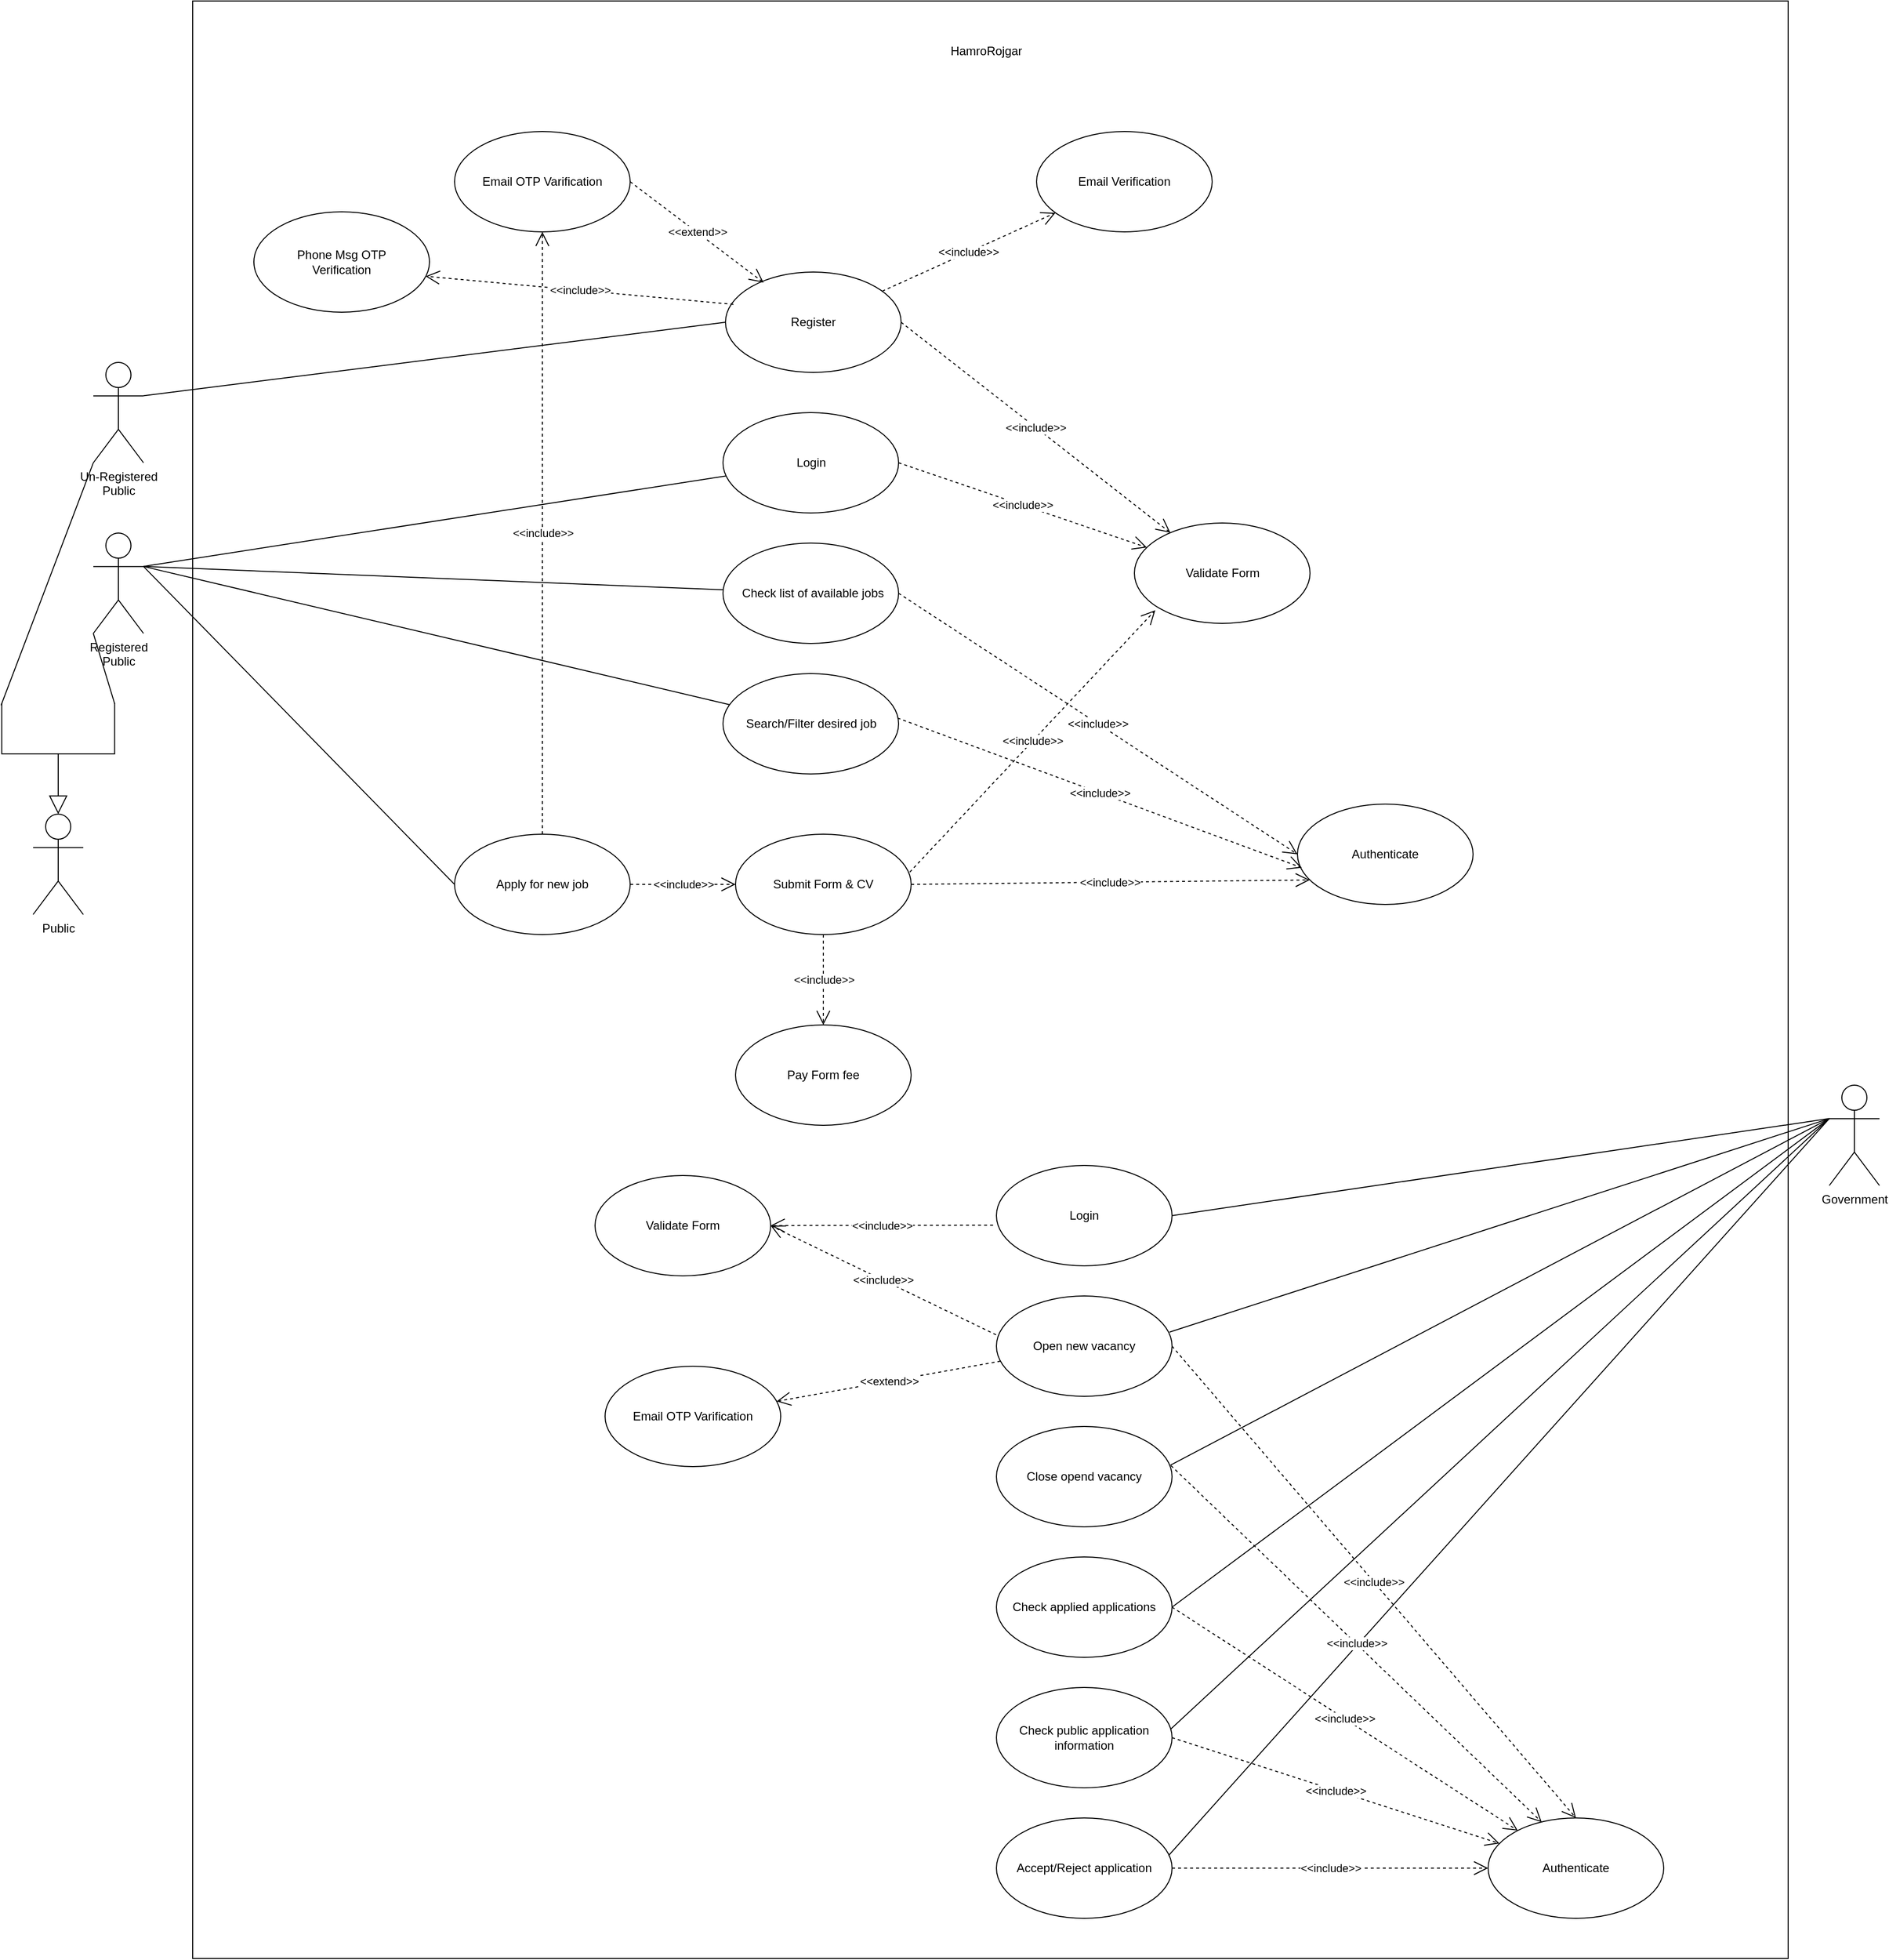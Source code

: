 <mxfile>
    <diagram name="Use case" id="OMFyRlApNUv2j8pB8k78">
        <mxGraphModel dx="3730" dy="3115" grid="1" gridSize="10" guides="1" tooltips="1" connect="1" arrows="1" fold="1" page="1" pageScale="1" pageWidth="850" pageHeight="1100" math="0" shadow="0">
            <root>
                <mxCell id="0"/>
                <mxCell id="1" parent="0"/>
                <mxCell id="ghi1EpkHJ62jX5csPK_m-1" value="" style="rounded=0;whiteSpace=wrap;html=1;" parent="1" vertex="1">
                    <mxGeometry x="39" y="-240" width="1590" height="1950" as="geometry"/>
                </mxCell>
                <mxCell id="ghi1EpkHJ62jX5csPK_m-2" value="Public" style="shape=umlActor;verticalLabelPosition=bottom;verticalAlign=top;html=1;outlineConnect=0;" parent="1" vertex="1">
                    <mxGeometry x="-120" y="570" width="50" height="100" as="geometry"/>
                </mxCell>
                <mxCell id="ghi1EpkHJ62jX5csPK_m-3" value="Government" style="shape=umlActor;verticalLabelPosition=bottom;verticalAlign=top;html=1;outlineConnect=0;" parent="1" vertex="1">
                    <mxGeometry x="1670" y="840" width="50" height="100" as="geometry"/>
                </mxCell>
                <mxCell id="ghi1EpkHJ62jX5csPK_m-5" value="Login" style="ellipse;whiteSpace=wrap;html=1;" parent="1" vertex="1">
                    <mxGeometry x="567.5" y="170" width="175" height="100" as="geometry"/>
                </mxCell>
                <mxCell id="ghi1EpkHJ62jX5csPK_m-35" value="&amp;nbsp;Check list of available jobs" style="ellipse;whiteSpace=wrap;html=1;" parent="1" vertex="1">
                    <mxGeometry x="567.5" y="300" width="175" height="100" as="geometry"/>
                </mxCell>
                <mxCell id="ghi1EpkHJ62jX5csPK_m-36" value="Search/Filter desired job" style="ellipse;whiteSpace=wrap;html=1;" parent="1" vertex="1">
                    <mxGeometry x="567.5" y="430" width="175" height="100" as="geometry"/>
                </mxCell>
                <mxCell id="ghi1EpkHJ62jX5csPK_m-37" value="Apply for new job" style="ellipse;whiteSpace=wrap;html=1;" parent="1" vertex="1">
                    <mxGeometry x="300" y="590" width="175" height="100" as="geometry"/>
                </mxCell>
                <mxCell id="ghi1EpkHJ62jX5csPK_m-38" value="Open new vacancy" style="ellipse;whiteSpace=wrap;html=1;" parent="1" vertex="1">
                    <mxGeometry x="840" y="1050" width="175" height="100" as="geometry"/>
                </mxCell>
                <mxCell id="ghi1EpkHJ62jX5csPK_m-39" value="Check applied applications" style="ellipse;whiteSpace=wrap;html=1;" parent="1" vertex="1">
                    <mxGeometry x="840" y="1310" width="175" height="100" as="geometry"/>
                </mxCell>
                <mxCell id="ghi1EpkHJ62jX5csPK_m-40" value="Check public application information" style="ellipse;whiteSpace=wrap;html=1;" parent="1" vertex="1">
                    <mxGeometry x="840" y="1440" width="175" height="100" as="geometry"/>
                </mxCell>
                <mxCell id="ghi1EpkHJ62jX5csPK_m-41" value="Accept/Reject application" style="ellipse;whiteSpace=wrap;html=1;" parent="1" vertex="1">
                    <mxGeometry x="840" y="1570" width="175" height="100" as="geometry"/>
                </mxCell>
                <mxCell id="ghi1EpkHJ62jX5csPK_m-42" value="" style="endArrow=none;html=1;rounded=0;exitX=1;exitY=0.333;exitDx=0;exitDy=0;exitPerimeter=0;endFill=0;" parent="1" source="ghi1EpkHJ62jX5csPK_m-62" target="ghi1EpkHJ62jX5csPK_m-5" edge="1">
                    <mxGeometry width="50" height="50" relative="1" as="geometry">
                        <mxPoint x="360" y="470" as="sourcePoint"/>
                        <mxPoint x="410" y="420" as="targetPoint"/>
                    </mxGeometry>
                </mxCell>
                <mxCell id="ghi1EpkHJ62jX5csPK_m-43" value="" style="endArrow=none;html=1;rounded=0;exitX=1;exitY=0.333;exitDx=0;exitDy=0;exitPerimeter=0;endFill=0;" parent="1" source="ghi1EpkHJ62jX5csPK_m-62" target="ghi1EpkHJ62jX5csPK_m-35" edge="1">
                    <mxGeometry width="50" height="50" relative="1" as="geometry">
                        <mxPoint x="140" y="410" as="sourcePoint"/>
                        <mxPoint x="590" y="256" as="targetPoint"/>
                    </mxGeometry>
                </mxCell>
                <mxCell id="ghi1EpkHJ62jX5csPK_m-44" value="" style="endArrow=none;html=1;rounded=0;exitX=1;exitY=0.333;exitDx=0;exitDy=0;exitPerimeter=0;endFill=0;" parent="1" source="ghi1EpkHJ62jX5csPK_m-62" target="ghi1EpkHJ62jX5csPK_m-36" edge="1">
                    <mxGeometry width="50" height="50" relative="1" as="geometry">
                        <mxPoint x="140" y="410" as="sourcePoint"/>
                        <mxPoint x="579" y="368" as="targetPoint"/>
                    </mxGeometry>
                </mxCell>
                <mxCell id="ghi1EpkHJ62jX5csPK_m-45" value="" style="endArrow=none;html=1;rounded=0;exitX=1;exitY=0.333;exitDx=0;exitDy=0;exitPerimeter=0;entryX=0;entryY=0.5;entryDx=0;entryDy=0;endFill=0;" parent="1" source="ghi1EpkHJ62jX5csPK_m-62" target="ghi1EpkHJ62jX5csPK_m-37" edge="1">
                    <mxGeometry width="50" height="50" relative="1" as="geometry">
                        <mxPoint x="140" y="410" as="sourcePoint"/>
                        <mxPoint x="580" y="477" as="targetPoint"/>
                    </mxGeometry>
                </mxCell>
                <mxCell id="ghi1EpkHJ62jX5csPK_m-46" value="" style="endArrow=none;html=1;rounded=0;exitX=0;exitY=0.333;exitDx=0;exitDy=0;exitPerimeter=0;entryX=0.986;entryY=0.36;entryDx=0;entryDy=0;entryPerimeter=0;endFill=0;" parent="1" source="ghi1EpkHJ62jX5csPK_m-3" target="ghi1EpkHJ62jX5csPK_m-38" edge="1">
                    <mxGeometry width="50" height="50" relative="1" as="geometry">
                        <mxPoint x="130" y="520" as="sourcePoint"/>
                        <mxPoint x="560" y="730" as="targetPoint"/>
                    </mxGeometry>
                </mxCell>
                <mxCell id="ghi1EpkHJ62jX5csPK_m-47" value="" style="endArrow=none;html=1;rounded=0;exitX=0;exitY=0.333;exitDx=0;exitDy=0;exitPerimeter=0;entryX=1;entryY=0.5;entryDx=0;entryDy=0;endFill=0;" parent="1" source="ghi1EpkHJ62jX5csPK_m-3" target="ghi1EpkHJ62jX5csPK_m-39" edge="1">
                    <mxGeometry width="50" height="50" relative="1" as="geometry">
                        <mxPoint x="1200" y="420" as="sourcePoint"/>
                        <mxPoint x="750" y="736" as="targetPoint"/>
                    </mxGeometry>
                </mxCell>
                <mxCell id="ghi1EpkHJ62jX5csPK_m-48" value="" style="endArrow=none;html=1;rounded=0;exitX=0;exitY=0.333;exitDx=0;exitDy=0;exitPerimeter=0;entryX=0.991;entryY=0.417;entryDx=0;entryDy=0;entryPerimeter=0;endFill=0;" parent="1" source="ghi1EpkHJ62jX5csPK_m-3" target="ghi1EpkHJ62jX5csPK_m-40" edge="1">
                    <mxGeometry width="50" height="50" relative="1" as="geometry">
                        <mxPoint x="1200" y="420" as="sourcePoint"/>
                        <mxPoint x="752" y="880" as="targetPoint"/>
                    </mxGeometry>
                </mxCell>
                <mxCell id="ghi1EpkHJ62jX5csPK_m-49" value="" style="endArrow=none;html=1;rounded=0;exitX=0;exitY=0.333;exitDx=0;exitDy=0;exitPerimeter=0;entryX=0.98;entryY=0.375;entryDx=0;entryDy=0;entryPerimeter=0;endFill=0;" parent="1" source="ghi1EpkHJ62jX5csPK_m-3" target="ghi1EpkHJ62jX5csPK_m-41" edge="1">
                    <mxGeometry width="50" height="50" relative="1" as="geometry">
                        <mxPoint x="1200" y="420" as="sourcePoint"/>
                        <mxPoint x="751" y="1002" as="targetPoint"/>
                    </mxGeometry>
                </mxCell>
                <mxCell id="ghi1EpkHJ62jX5csPK_m-50" value="Register" style="ellipse;whiteSpace=wrap;html=1;" parent="1" vertex="1">
                    <mxGeometry x="570" y="30" width="175" height="100" as="geometry"/>
                </mxCell>
                <mxCell id="ghi1EpkHJ62jX5csPK_m-51" value="" style="endArrow=none;html=1;rounded=0;entryX=0;entryY=0.5;entryDx=0;entryDy=0;exitX=1;exitY=0.333;exitDx=0;exitDy=0;exitPerimeter=0;endFill=0;" parent="1" source="ghi1EpkHJ62jX5csPK_m-65" target="ghi1EpkHJ62jX5csPK_m-50" edge="1">
                    <mxGeometry width="50" height="50" relative="1" as="geometry">
                        <mxPoint x="-20" y="570" as="sourcePoint"/>
                        <mxPoint x="590" y="256" as="targetPoint"/>
                    </mxGeometry>
                </mxCell>
                <mxCell id="ghi1EpkHJ62jX5csPK_m-52" value="HamroRojgar" style="text;html=1;strokeColor=none;fillColor=none;align=center;verticalAlign=middle;whiteSpace=wrap;rounded=0;" parent="1" vertex="1">
                    <mxGeometry x="780" y="-210" width="100" height="40" as="geometry"/>
                </mxCell>
                <mxCell id="ghi1EpkHJ62jX5csPK_m-61" value="" style="endArrow=block;endSize=16;endFill=0;html=1;rounded=0;exitX=0.5;exitY=1;exitDx=0;exitDy=0;" parent="1" source="ghi1EpkHJ62jX5csPK_m-67" target="ghi1EpkHJ62jX5csPK_m-2" edge="1">
                    <mxGeometry width="160" relative="1" as="geometry">
                        <mxPoint x="-330" y="369.31" as="sourcePoint"/>
                        <mxPoint x="-170" y="369.31" as="targetPoint"/>
                    </mxGeometry>
                </mxCell>
                <mxCell id="ghi1EpkHJ62jX5csPK_m-62" value="Registered &lt;br&gt;Public" style="shape=umlActor;verticalLabelPosition=bottom;verticalAlign=top;html=1;outlineConnect=0;" parent="1" vertex="1">
                    <mxGeometry x="-60" y="290" width="50" height="100" as="geometry"/>
                </mxCell>
                <mxCell id="ghi1EpkHJ62jX5csPK_m-65" value="Un-Registered &lt;br&gt;Public" style="shape=umlActor;verticalLabelPosition=bottom;verticalAlign=top;html=1;outlineConnect=0;" parent="1" vertex="1">
                    <mxGeometry x="-60" y="120" width="50" height="100" as="geometry"/>
                </mxCell>
                <mxCell id="ghi1EpkHJ62jX5csPK_m-67" value="" style="shape=partialRectangle;whiteSpace=wrap;html=1;bottom=1;right=1;left=1;top=0;fillColor=none;routingCenterX=-0.5;rotation=0;" parent="1" vertex="1">
                    <mxGeometry x="-151.25" y="460" width="112.5" height="50" as="geometry"/>
                </mxCell>
                <mxCell id="ghi1EpkHJ62jX5csPK_m-72" value="" style="endArrow=none;html=1;rounded=0;exitX=0;exitY=1;exitDx=0;exitDy=0;exitPerimeter=0;entryX=-0.006;entryY=0.032;entryDx=0;entryDy=0;entryPerimeter=0;" parent="1" source="ghi1EpkHJ62jX5csPK_m-65" target="ghi1EpkHJ62jX5csPK_m-67" edge="1">
                    <mxGeometry width="50" height="50" relative="1" as="geometry">
                        <mxPoint x="120" y="580" as="sourcePoint"/>
                        <mxPoint x="170" y="530" as="targetPoint"/>
                    </mxGeometry>
                </mxCell>
                <mxCell id="ghi1EpkHJ62jX5csPK_m-75" value="" style="endArrow=none;html=1;rounded=0;exitX=0;exitY=1;exitDx=0;exitDy=0;exitPerimeter=0;entryX=1;entryY=0;entryDx=0;entryDy=0;" parent="1" source="ghi1EpkHJ62jX5csPK_m-62" target="ghi1EpkHJ62jX5csPK_m-67" edge="1">
                    <mxGeometry width="50" height="50" relative="1" as="geometry">
                        <mxPoint x="-35" y="690" as="sourcePoint"/>
                        <mxPoint x="-28" y="518" as="targetPoint"/>
                    </mxGeometry>
                </mxCell>
                <mxCell id="ghi1EpkHJ62jX5csPK_m-78" value="Validate Form" style="ellipse;whiteSpace=wrap;html=1;" parent="1" vertex="1">
                    <mxGeometry x="977.5" y="280" width="175" height="100" as="geometry"/>
                </mxCell>
                <mxCell id="ghi1EpkHJ62jX5csPK_m-79" value="&amp;lt;&amp;lt;include&amp;gt;&amp;gt;" style="endArrow=open;endSize=12;dashed=1;html=1;rounded=0;exitX=1;exitY=0.5;exitDx=0;exitDy=0;" parent="1" source="ghi1EpkHJ62jX5csPK_m-50" target="ghi1EpkHJ62jX5csPK_m-78" edge="1">
                    <mxGeometry width="160" relative="1" as="geometry">
                        <mxPoint x="780" y="180" as="sourcePoint"/>
                        <mxPoint x="940" y="180" as="targetPoint"/>
                    </mxGeometry>
                </mxCell>
                <mxCell id="ghi1EpkHJ62jX5csPK_m-80" value="&amp;lt;&amp;lt;include&amp;gt;&amp;gt;" style="endArrow=open;endSize=12;dashed=1;html=1;rounded=0;exitX=1;exitY=0.5;exitDx=0;exitDy=0;" parent="1" source="ghi1EpkHJ62jX5csPK_m-5" target="ghi1EpkHJ62jX5csPK_m-78" edge="1">
                    <mxGeometry width="160" relative="1" as="geometry">
                        <mxPoint x="753" y="100" as="sourcePoint"/>
                        <mxPoint x="984" y="226" as="targetPoint"/>
                    </mxGeometry>
                </mxCell>
                <mxCell id="ghi1EpkHJ62jX5csPK_m-83" value="Submit Form &amp;amp; CV" style="ellipse;whiteSpace=wrap;html=1;" parent="1" vertex="1">
                    <mxGeometry x="580" y="590" width="175" height="100" as="geometry"/>
                </mxCell>
                <mxCell id="ghi1EpkHJ62jX5csPK_m-87" value="&amp;lt;&amp;lt;include&amp;gt;&amp;gt;" style="endArrow=open;endSize=12;dashed=1;html=1;rounded=0;exitX=0.992;exitY=0.378;exitDx=0;exitDy=0;entryX=0.119;entryY=0.869;entryDx=0;entryDy=0;entryPerimeter=0;exitPerimeter=0;" parent="1" source="ghi1EpkHJ62jX5csPK_m-83" target="ghi1EpkHJ62jX5csPK_m-78" edge="1">
                    <mxGeometry width="160" relative="1" as="geometry">
                        <mxPoint x="752" y="230" as="sourcePoint"/>
                        <mxPoint x="961" y="251" as="targetPoint"/>
                    </mxGeometry>
                </mxCell>
                <mxCell id="ghi1EpkHJ62jX5csPK_m-88" value="Authenticate" style="ellipse;whiteSpace=wrap;html=1;" parent="1" vertex="1">
                    <mxGeometry x="1330" y="1570" width="175" height="100" as="geometry"/>
                </mxCell>
                <mxCell id="ghi1EpkHJ62jX5csPK_m-89" value="&amp;lt;&amp;lt;include&amp;gt;&amp;gt;" style="endArrow=open;endSize=12;dashed=1;html=1;rounded=0;exitX=1;exitY=0.5;exitDx=0;exitDy=0;" parent="1" source="ghi1EpkHJ62jX5csPK_m-41" target="ghi1EpkHJ62jX5csPK_m-88" edge="1">
                    <mxGeometry width="160" relative="1" as="geometry">
                        <mxPoint x="1000" y="1328" as="sourcePoint"/>
                        <mxPoint x="1230" y="1012" as="targetPoint"/>
                    </mxGeometry>
                </mxCell>
                <mxCell id="ghi1EpkHJ62jX5csPK_m-90" value="&amp;lt;&amp;lt;include&amp;gt;&amp;gt;" style="endArrow=open;endSize=12;dashed=1;html=1;rounded=0;exitX=1;exitY=0.5;exitDx=0;exitDy=0;" parent="1" source="ghi1EpkHJ62jX5csPK_m-40" target="ghi1EpkHJ62jX5csPK_m-88" edge="1">
                    <mxGeometry width="160" relative="1" as="geometry">
                        <mxPoint x="762" y="1300" as="sourcePoint"/>
                        <mxPoint x="1146" y="1267" as="targetPoint"/>
                    </mxGeometry>
                </mxCell>
                <mxCell id="ghi1EpkHJ62jX5csPK_m-91" value="&amp;lt;&amp;lt;include&amp;gt;&amp;gt;" style="endArrow=open;endSize=12;dashed=1;html=1;rounded=0;exitX=1;exitY=0.5;exitDx=0;exitDy=0;" parent="1" source="ghi1EpkHJ62jX5csPK_m-39" target="ghi1EpkHJ62jX5csPK_m-88" edge="1">
                    <mxGeometry width="160" relative="1" as="geometry">
                        <mxPoint x="762" y="1180" as="sourcePoint"/>
                        <mxPoint x="1149" y="1246" as="targetPoint"/>
                    </mxGeometry>
                </mxCell>
                <mxCell id="ghi1EpkHJ62jX5csPK_m-92" value="&amp;lt;&amp;lt;include&amp;gt;&amp;gt;" style="endArrow=open;endSize=12;dashed=1;html=1;rounded=0;exitX=1;exitY=0.5;exitDx=0;exitDy=0;entryX=0.5;entryY=0;entryDx=0;entryDy=0;" parent="1" source="ghi1EpkHJ62jX5csPK_m-38" target="ghi1EpkHJ62jX5csPK_m-88" edge="1">
                    <mxGeometry width="160" relative="1" as="geometry">
                        <mxPoint x="763" y="1050" as="sourcePoint"/>
                        <mxPoint x="1164" y="1229" as="targetPoint"/>
                    </mxGeometry>
                </mxCell>
                <mxCell id="ghi1EpkHJ62jX5csPK_m-93" value="Authenticate" style="ellipse;whiteSpace=wrap;html=1;" parent="1" vertex="1">
                    <mxGeometry x="1140" y="560" width="175" height="100" as="geometry"/>
                </mxCell>
                <mxCell id="ghi1EpkHJ62jX5csPK_m-94" value="&amp;lt;&amp;lt;include&amp;gt;&amp;gt;" style="endArrow=open;endSize=12;dashed=1;html=1;rounded=0;exitX=1;exitY=0.5;exitDx=0;exitDy=0;entryX=0;entryY=0.5;entryDx=0;entryDy=0;" parent="1" source="ghi1EpkHJ62jX5csPK_m-35" target="ghi1EpkHJ62jX5csPK_m-93" edge="1">
                    <mxGeometry width="160" relative="1" as="geometry">
                        <mxPoint x="753" y="100" as="sourcePoint"/>
                        <mxPoint x="1060" y="100" as="targetPoint"/>
                    </mxGeometry>
                </mxCell>
                <mxCell id="ghi1EpkHJ62jX5csPK_m-95" value="&amp;lt;&amp;lt;include&amp;gt;&amp;gt;" style="endArrow=open;endSize=12;dashed=1;html=1;rounded=0;exitX=1;exitY=0.5;exitDx=0;exitDy=0;entryX=0.07;entryY=0.756;entryDx=0;entryDy=0;entryPerimeter=0;" parent="1" source="ghi1EpkHJ62jX5csPK_m-83" target="ghi1EpkHJ62jX5csPK_m-93" edge="1">
                    <mxGeometry width="160" relative="1" as="geometry">
                        <mxPoint x="753" y="360" as="sourcePoint"/>
                        <mxPoint x="1060" y="270" as="targetPoint"/>
                    </mxGeometry>
                </mxCell>
                <mxCell id="ghi1EpkHJ62jX5csPK_m-96" value="&amp;lt;&amp;lt;include&amp;gt;&amp;gt;" style="endArrow=open;endSize=12;dashed=1;html=1;rounded=0;exitX=0.994;exitY=0.443;exitDx=0;exitDy=0;entryX=0.025;entryY=0.634;entryDx=0;entryDy=0;entryPerimeter=0;exitPerimeter=0;" parent="1" source="ghi1EpkHJ62jX5csPK_m-36" target="ghi1EpkHJ62jX5csPK_m-93" edge="1">
                    <mxGeometry width="160" relative="1" as="geometry">
                        <mxPoint x="753" y="625" as="sourcePoint"/>
                        <mxPoint x="1072" y="296" as="targetPoint"/>
                    </mxGeometry>
                </mxCell>
                <mxCell id="ghi1EpkHJ62jX5csPK_m-100" value="Pay Form fee" style="ellipse;whiteSpace=wrap;html=1;" parent="1" vertex="1">
                    <mxGeometry x="580" y="780" width="175" height="100" as="geometry"/>
                </mxCell>
                <mxCell id="ghi1EpkHJ62jX5csPK_m-105" value="Email OTP Varification" style="ellipse;whiteSpace=wrap;html=1;" parent="1" vertex="1">
                    <mxGeometry x="300" y="-110" width="175" height="100" as="geometry"/>
                </mxCell>
                <mxCell id="ghi1EpkHJ62jX5csPK_m-106" value="Phone Msg OTP &lt;br&gt;Verification" style="ellipse;whiteSpace=wrap;html=1;" parent="1" vertex="1">
                    <mxGeometry x="100" y="-30" width="175" height="100" as="geometry"/>
                </mxCell>
                <mxCell id="ghi1EpkHJ62jX5csPK_m-107" value="&amp;lt;&amp;lt;include&amp;gt;&amp;gt;" style="endArrow=open;endSize=12;dashed=1;html=1;rounded=0;exitX=0.045;exitY=0.322;exitDx=0;exitDy=0;entryX=0.978;entryY=0.642;entryDx=0;entryDy=0;exitPerimeter=0;entryPerimeter=0;" parent="1" source="ghi1EpkHJ62jX5csPK_m-50" target="ghi1EpkHJ62jX5csPK_m-106" edge="1">
                    <mxGeometry width="160" relative="1" as="geometry">
                        <mxPoint x="755" y="90" as="sourcePoint"/>
                        <mxPoint x="1023" y="300" as="targetPoint"/>
                    </mxGeometry>
                </mxCell>
                <mxCell id="ghi1EpkHJ62jX5csPK_m-108" value="&amp;lt;&amp;lt;include&amp;gt;&amp;gt;" style="endArrow=open;endSize=12;dashed=1;html=1;rounded=0;" parent="1" source="ghi1EpkHJ62jX5csPK_m-37" target="ghi1EpkHJ62jX5csPK_m-105" edge="1">
                    <mxGeometry width="160" relative="1" as="geometry">
                        <mxPoint x="588" y="72" as="sourcePoint"/>
                        <mxPoint x="321" y="24" as="targetPoint"/>
                    </mxGeometry>
                </mxCell>
                <mxCell id="ghi1EpkHJ62jX5csPK_m-109" value="&amp;lt;&amp;lt;extend&amp;gt;&amp;gt;" style="endArrow=open;endSize=12;dashed=1;html=1;rounded=0;exitX=1;exitY=0.5;exitDx=0;exitDy=0;entryX=0.217;entryY=0.105;entryDx=0;entryDy=0;entryPerimeter=0;" parent="1" source="ghi1EpkHJ62jX5csPK_m-105" target="ghi1EpkHJ62jX5csPK_m-50" edge="1">
                    <mxGeometry width="160" relative="1" as="geometry">
                        <mxPoint x="803.5" as="sourcePoint"/>
                        <mxPoint x="745" y="80" as="targetPoint"/>
                    </mxGeometry>
                </mxCell>
                <mxCell id="ghi1EpkHJ62jX5csPK_m-110" value="Email Verification" style="ellipse;whiteSpace=wrap;html=1;" parent="1" vertex="1">
                    <mxGeometry x="880" y="-110" width="175" height="100" as="geometry"/>
                </mxCell>
                <mxCell id="ghi1EpkHJ62jX5csPK_m-111" value="&amp;lt;&amp;lt;include&amp;gt;&amp;gt;" style="endArrow=open;endSize=12;dashed=1;html=1;rounded=0;" parent="1" source="ghi1EpkHJ62jX5csPK_m-50" target="ghi1EpkHJ62jX5csPK_m-110" edge="1">
                    <mxGeometry width="160" relative="1" as="geometry">
                        <mxPoint x="588" y="72" as="sourcePoint"/>
                        <mxPoint x="231" y="24" as="targetPoint"/>
                    </mxGeometry>
                </mxCell>
                <mxCell id="ghi1EpkHJ62jX5csPK_m-112" value="Email OTP Varification" style="ellipse;whiteSpace=wrap;html=1;" parent="1" vertex="1">
                    <mxGeometry x="450" y="1120" width="175" height="100" as="geometry"/>
                </mxCell>
                <mxCell id="ghi1EpkHJ62jX5csPK_m-128" value="Login" style="ellipse;whiteSpace=wrap;html=1;" parent="1" vertex="1">
                    <mxGeometry x="840" y="920" width="175" height="100" as="geometry"/>
                </mxCell>
                <mxCell id="ghi1EpkHJ62jX5csPK_m-129" value="" style="endArrow=none;html=1;rounded=0;exitX=0;exitY=0.333;exitDx=0;exitDy=0;exitPerimeter=0;entryX=1;entryY=0.5;entryDx=0;entryDy=0;endFill=0;" parent="1" source="ghi1EpkHJ62jX5csPK_m-3" target="ghi1EpkHJ62jX5csPK_m-128" edge="1">
                    <mxGeometry width="50" height="50" relative="1" as="geometry">
                        <mxPoint x="1360" y="893" as="sourcePoint"/>
                        <mxPoint x="1023" y="1106" as="targetPoint"/>
                    </mxGeometry>
                </mxCell>
                <mxCell id="ghi1EpkHJ62jX5csPK_m-130" value="Validate Form" style="ellipse;whiteSpace=wrap;html=1;" parent="1" vertex="1">
                    <mxGeometry x="440" y="930" width="175" height="100" as="geometry"/>
                </mxCell>
                <mxCell id="ghi1EpkHJ62jX5csPK_m-131" value="&amp;lt;&amp;lt;include&amp;gt;&amp;gt;" style="endArrow=open;endSize=12;dashed=1;html=1;rounded=0;exitX=-0.019;exitY=0.595;exitDx=0;exitDy=0;exitPerimeter=0;" parent="1" source="ghi1EpkHJ62jX5csPK_m-128" target="ghi1EpkHJ62jX5csPK_m-130" edge="1">
                    <mxGeometry width="160" relative="1" as="geometry">
                        <mxPoint x="1025" y="1120" as="sourcePoint"/>
                        <mxPoint x="1428" y="1460" as="targetPoint"/>
                    </mxGeometry>
                </mxCell>
                <mxCell id="ghi1EpkHJ62jX5csPK_m-132" value="&amp;lt;&amp;lt;extend&amp;gt;&amp;gt;" style="endArrow=open;endSize=12;dashed=1;html=1;rounded=0;" parent="1" source="ghi1EpkHJ62jX5csPK_m-38" target="ghi1EpkHJ62jX5csPK_m-112" edge="1">
                    <mxGeometry x="-0.001" width="160" relative="1" as="geometry">
                        <mxPoint x="847" y="990" as="sourcePoint"/>
                        <mxPoint x="625" y="990" as="targetPoint"/>
                        <mxPoint as="offset"/>
                    </mxGeometry>
                </mxCell>
                <mxCell id="5JhgF0Bz3hgiADbsHcNX-1" value="Close opend vacancy" style="ellipse;whiteSpace=wrap;html=1;" parent="1" vertex="1">
                    <mxGeometry x="840" y="1180" width="175" height="100" as="geometry"/>
                </mxCell>
                <mxCell id="5JhgF0Bz3hgiADbsHcNX-2" value="" style="endArrow=none;html=1;exitX=0;exitY=0.333;exitDx=0;exitDy=0;exitPerimeter=0;entryX=0.991;entryY=0.386;entryDx=0;entryDy=0;entryPerimeter=0;endFill=0;" parent="1" source="ghi1EpkHJ62jX5csPK_m-3" target="5JhgF0Bz3hgiADbsHcNX-1" edge="1">
                    <mxGeometry width="50" height="50" relative="1" as="geometry">
                        <mxPoint x="1020" y="1130" as="sourcePoint"/>
                        <mxPoint x="1070" y="1080" as="targetPoint"/>
                    </mxGeometry>
                </mxCell>
                <mxCell id="5JhgF0Bz3hgiADbsHcNX-3" value="&amp;lt;&amp;lt;include&amp;gt;&amp;gt;" style="endArrow=open;endSize=12;dashed=1;html=1;rounded=0;exitX=0.994;exitY=0.39;exitDx=0;exitDy=0;entryX=0.305;entryY=0.041;entryDx=0;entryDy=0;entryPerimeter=0;exitPerimeter=0;" parent="1" source="5JhgF0Bz3hgiADbsHcNX-1" target="ghi1EpkHJ62jX5csPK_m-88" edge="1">
                    <mxGeometry width="160" relative="1" as="geometry">
                        <mxPoint x="1010" y="1125" as="sourcePoint"/>
                        <mxPoint x="1412.5" y="1595" as="targetPoint"/>
                    </mxGeometry>
                </mxCell>
                <mxCell id="5JhgF0Bz3hgiADbsHcNX-4" value="&amp;lt;&amp;lt;include&amp;gt;&amp;gt;" style="endArrow=open;endSize=12;dashed=1;html=1;rounded=0;exitX=-0.002;exitY=0.387;exitDx=0;exitDy=0;exitPerimeter=0;entryX=1;entryY=0.5;entryDx=0;entryDy=0;" parent="1" source="ghi1EpkHJ62jX5csPK_m-38" target="ghi1EpkHJ62jX5csPK_m-130" edge="1">
                    <mxGeometry width="160" relative="1" as="geometry">
                        <mxPoint x="846.675" y="989.5" as="sourcePoint"/>
                        <mxPoint x="625.0" y="990" as="targetPoint"/>
                    </mxGeometry>
                </mxCell>
                <mxCell id="2" value="&amp;lt;&amp;lt;include&amp;gt;&amp;gt;" style="endArrow=open;endSize=12;dashed=1;html=1;rounded=0;exitX=0.5;exitY=1;exitDx=0;exitDy=0;" edge="1" parent="1" source="ghi1EpkHJ62jX5csPK_m-83" target="ghi1EpkHJ62jX5csPK_m-100">
                    <mxGeometry width="160" relative="1" as="geometry">
                        <mxPoint x="763.6" y="637.8" as="sourcePoint"/>
                        <mxPoint x="1008.325" y="376.9" as="targetPoint"/>
                    </mxGeometry>
                </mxCell>
                <mxCell id="3" value="&amp;lt;&amp;lt;include&amp;gt;&amp;gt;" style="endArrow=open;endSize=12;dashed=1;html=1;rounded=0;exitX=1;exitY=0.5;exitDx=0;exitDy=0;entryX=0;entryY=0.5;entryDx=0;entryDy=0;" edge="1" parent="1" source="ghi1EpkHJ62jX5csPK_m-37" target="ghi1EpkHJ62jX5csPK_m-83">
                    <mxGeometry width="160" relative="1" as="geometry">
                        <mxPoint x="677.5" y="700.0" as="sourcePoint"/>
                        <mxPoint x="677.5" y="790.0" as="targetPoint"/>
                    </mxGeometry>
                </mxCell>
            </root>
        </mxGraphModel>
    </diagram>
    <diagram id="oXZNDYy4qQ4y6QvDSluS" name="DFD level-0">
        <mxGraphModel dx="2002" dy="806" grid="1" gridSize="10" guides="1" tooltips="1" connect="1" arrows="1" fold="1" page="1" pageScale="1" pageWidth="850" pageHeight="1100" math="0" shadow="0">
            <root>
                <mxCell id="0"/>
                <mxCell id="1" parent="0"/>
                <mxCell id="iT2wD1CNjXPugnOQ-aN5-1" value="Hamro Rojgar&lt;br&gt;System" style="shape=ellipse;html=1;dashed=0;whitespace=wrap;aspect=fixed;perimeter=ellipsePerimeter;" parent="1" vertex="1">
                    <mxGeometry x="290" y="510" width="230" height="230" as="geometry"/>
                </mxCell>
                <mxCell id="iT2wD1CNjXPugnOQ-aN5-3" value="Government" style="rounded=1;whiteSpace=wrap;html=1;" parent="1" vertex="1">
                    <mxGeometry x="730" y="510" width="160" height="220" as="geometry"/>
                </mxCell>
                <mxCell id="iT2wD1CNjXPugnOQ-aN5-4" value="Public" style="rounded=1;whiteSpace=wrap;html=1;" parent="1" vertex="1">
                    <mxGeometry x="-110" y="510" width="160" height="220" as="geometry"/>
                </mxCell>
                <mxCell id="iT2wD1CNjXPugnOQ-aN5-6" value="Gov Main DB" style="html=1;dashed=0;whitespace=wrap;shape=partialRectangle;right=0;left=0;" parent="1" vertex="1">
                    <mxGeometry x="302.5" y="850" width="195" height="40" as="geometry"/>
                </mxCell>
                <mxCell id="iT2wD1CNjXPugnOQ-aN5-11" value="Register" style="html=1;verticalAlign=bottom;endArrow=block;exitX=1;exitY=0.128;exitDx=0;exitDy=0;exitPerimeter=0;entryX=0.163;entryY=0.119;entryDx=0;entryDy=0;entryPerimeter=0;" parent="1" source="iT2wD1CNjXPugnOQ-aN5-4" target="iT2wD1CNjXPugnOQ-aN5-1" edge="1">
                    <mxGeometry width="80" relative="1" as="geometry">
                        <mxPoint x="170" y="420" as="sourcePoint"/>
                        <mxPoint x="250" y="420" as="targetPoint"/>
                    </mxGeometry>
                </mxCell>
                <mxCell id="iT2wD1CNjXPugnOQ-aN5-12" value="Login" style="html=1;verticalAlign=bottom;endArrow=block;exitX=1.002;exitY=0.317;exitDx=0;exitDy=0;exitPerimeter=0;entryX=0.036;entryY=0.302;entryDx=0;entryDy=0;entryPerimeter=0;" parent="1" source="iT2wD1CNjXPugnOQ-aN5-4" target="iT2wD1CNjXPugnOQ-aN5-1" edge="1">
                    <mxGeometry width="80" relative="1" as="geometry">
                        <mxPoint x="60" y="548.16" as="sourcePoint"/>
                        <mxPoint x="337.49" y="547.37" as="targetPoint"/>
                    </mxGeometry>
                </mxCell>
                <mxCell id="iT2wD1CNjXPugnOQ-aN5-13" value="List of available jobs" style="html=1;verticalAlign=bottom;endArrow=block;exitX=-0.006;exitY=0.477;exitDx=0;exitDy=0;exitPerimeter=0;entryX=1;entryY=0.5;entryDx=0;entryDy=0;" parent="1" source="iT2wD1CNjXPugnOQ-aN5-1" target="iT2wD1CNjXPugnOQ-aN5-4" edge="1">
                    <mxGeometry width="80" relative="1" as="geometry">
                        <mxPoint x="62.08" y="601.15" as="sourcePoint"/>
                        <mxPoint x="50" y="600" as="targetPoint"/>
                    </mxGeometry>
                </mxCell>
                <mxCell id="iT2wD1CNjXPugnOQ-aN5-14" value="Apply for the job" style="html=1;verticalAlign=bottom;endArrow=block;exitX=1.007;exitY=0.68;exitDx=0;exitDy=0;exitPerimeter=0;entryX=0.016;entryY=0.652;entryDx=0;entryDy=0;entryPerimeter=0;" parent="1" source="iT2wD1CNjXPugnOQ-aN5-4" target="iT2wD1CNjXPugnOQ-aN5-1" edge="1">
                    <mxGeometry width="80" relative="1" as="geometry">
                        <mxPoint x="62.08" y="580.72" as="sourcePoint"/>
                        <mxPoint x="313.57" y="579.57" as="targetPoint"/>
                    </mxGeometry>
                </mxCell>
                <mxCell id="iT2wD1CNjXPugnOQ-aN5-15" value="Get job application result" style="html=1;verticalAlign=bottom;endArrow=block;exitX=0.117;exitY=0.824;exitDx=0;exitDy=0;exitPerimeter=0;entryX=1.004;entryY=0.863;entryDx=0;entryDy=0;entryPerimeter=0;" parent="1" source="iT2wD1CNjXPugnOQ-aN5-1" target="iT2wD1CNjXPugnOQ-aN5-4" edge="1">
                    <mxGeometry width="80" relative="1" as="geometry">
                        <mxPoint x="301.61" y="609.24" as="sourcePoint"/>
                        <mxPoint x="60" y="609.98" as="targetPoint"/>
                    </mxGeometry>
                </mxCell>
                <mxCell id="iT2wD1CNjXPugnOQ-aN5-16" value="Login" style="html=1;verticalAlign=bottom;endArrow=block;exitX=-0.003;exitY=0.136;exitDx=0;exitDy=0;exitPerimeter=0;entryX=0.841;entryY=0.131;entryDx=0;entryDy=0;entryPerimeter=0;" parent="1" source="iT2wD1CNjXPugnOQ-aN5-3" target="iT2wD1CNjXPugnOQ-aN5-1" edge="1">
                    <mxGeometry width="80" relative="1" as="geometry">
                        <mxPoint x="540" y="510.79" as="sourcePoint"/>
                        <mxPoint x="817.49" y="510" as="targetPoint"/>
                    </mxGeometry>
                </mxCell>
                <mxCell id="iT2wD1CNjXPugnOQ-aN5-17" value="Open new vacancy" style="html=1;verticalAlign=bottom;endArrow=block;exitX=-0.01;exitY=0.315;exitDx=0;exitDy=0;exitPerimeter=0;entryX=0.97;entryY=0.304;entryDx=0;entryDy=0;entryPerimeter=0;" parent="1" source="iT2wD1CNjXPugnOQ-aN5-3" target="iT2wD1CNjXPugnOQ-aN5-1" edge="1">
                    <mxGeometry width="80" relative="1" as="geometry">
                        <mxPoint x="776.09" y="580.0" as="sourcePoint"/>
                        <mxPoint x="530.0" y="580.21" as="targetPoint"/>
                    </mxGeometry>
                </mxCell>
                <mxCell id="iT2wD1CNjXPugnOQ-aN5-18" value="Close opened vacancy" style="html=1;verticalAlign=bottom;endArrow=block;exitX=-0.001;exitY=0.497;exitDx=0;exitDy=0;exitPerimeter=0;entryX=1.003;entryY=0.478;entryDx=0;entryDy=0;entryPerimeter=0;" parent="1" source="iT2wD1CNjXPugnOQ-aN5-3" target="iT2wD1CNjXPugnOQ-aN5-1" edge="1">
                    <mxGeometry width="80" relative="1" as="geometry">
                        <mxPoint x="730.0" y="619.69" as="sourcePoint"/>
                        <mxPoint x="530" y="620" as="targetPoint"/>
                    </mxGeometry>
                </mxCell>
                <mxCell id="iT2wD1CNjXPugnOQ-aN5-19" value="Get list of application &lt;br&gt;for opened vacancy" style="html=1;verticalAlign=bottom;endArrow=block;exitX=0.978;exitY=0.652;exitDx=0;exitDy=0;exitPerimeter=0;entryX=0;entryY=0.682;entryDx=0;entryDy=0;entryPerimeter=0;" parent="1" source="iT2wD1CNjXPugnOQ-aN5-1" target="iT2wD1CNjXPugnOQ-aN5-3" edge="1">
                    <mxGeometry width="80" relative="1" as="geometry">
                        <mxPoint x="730.0" y="670.0" as="sourcePoint"/>
                        <mxPoint x="520.85" y="670.6" as="targetPoint"/>
                    </mxGeometry>
                </mxCell>
                <mxCell id="iT2wD1CNjXPugnOQ-aN5-20" value="Approved/Denied application" style="html=1;verticalAlign=bottom;endArrow=block;exitX=0;exitY=0.864;exitDx=0;exitDy=0;exitPerimeter=0;entryX=0.885;entryY=0.825;entryDx=0;entryDy=0;entryPerimeter=0;" parent="1" source="iT2wD1CNjXPugnOQ-aN5-3" target="iT2wD1CNjXPugnOQ-aN5-1" edge="1">
                    <mxGeometry width="80" relative="1" as="geometry">
                        <mxPoint x="524.94" y="669.96" as="sourcePoint"/>
                        <mxPoint x="530" y="700" as="targetPoint"/>
                    </mxGeometry>
                </mxCell>
                <mxCell id="iT2wD1CNjXPugnOQ-aN5-22" value="Public Informations" style="html=1;verticalAlign=bottom;endArrow=block;exitX=0.5;exitY=0;exitDx=0;exitDy=0;entryX=0.477;entryY=1.008;entryDx=0;entryDy=0;entryPerimeter=0;" parent="1" source="iT2wD1CNjXPugnOQ-aN5-6" target="iT2wD1CNjXPugnOQ-aN5-1" edge="1">
                    <mxGeometry width="80" relative="1" as="geometry">
                        <mxPoint x="525" y="880.0" as="sourcePoint"/>
                        <mxPoint x="278.91" y="880.21" as="targetPoint"/>
                    </mxGeometry>
                </mxCell>
                <mxCell id="Fq9FEcfJBiyfOe3wSMTz-1" value="Wallet Provider" style="rounded=1;whiteSpace=wrap;html=1;" parent="1" vertex="1">
                    <mxGeometry x="310" y="230" width="200" height="90" as="geometry"/>
                </mxCell>
                <mxCell id="Fq9FEcfJBiyfOe3wSMTz-2" value="Payment from publics" style="html=1;verticalAlign=bottom;endArrow=block;exitX=0.217;exitY=0.087;exitDx=0;exitDy=0;exitPerimeter=0;entryX=0.152;entryY=1.017;entryDx=0;entryDy=0;entryPerimeter=0;" parent="1" source="iT2wD1CNjXPugnOQ-aN5-1" target="Fq9FEcfJBiyfOe3wSMTz-1" edge="1">
                    <mxGeometry width="80" relative="1" as="geometry">
                        <mxPoint x="320" y="500" as="sourcePoint"/>
                        <mxPoint x="360" y="320" as="targetPoint"/>
                    </mxGeometry>
                </mxCell>
                <mxCell id="Fq9FEcfJBiyfOe3wSMTz-3" value="Payment receipts" style="html=1;verticalAlign=bottom;endArrow=block;entryX=0.784;entryY=0.086;entryDx=0;entryDy=0;entryPerimeter=0;" parent="1" target="iT2wD1CNjXPugnOQ-aN5-1" edge="1">
                    <mxGeometry width="80" relative="1" as="geometry">
                        <mxPoint x="470" y="320" as="sourcePoint"/>
                        <mxPoint x="460" y="480" as="targetPoint"/>
                    </mxGeometry>
                </mxCell>
            </root>
        </mxGraphModel>
    </diagram>
    <diagram id="Yx598LYXg33SnY3aBX1z" name="System Flow Chart">
        <mxGraphModel dx="4315" dy="2015" grid="1" gridSize="10" guides="1" tooltips="1" connect="1" arrows="1" fold="1" page="1" pageScale="1" pageWidth="850" pageHeight="1100" math="0" shadow="0">
            <root>
                <mxCell id="0"/>
                <mxCell id="1" parent="0"/>
                <mxCell id="ZeloPFtfIjCfmKIcggCe-43" value="Is Authenitcated&lt;br&gt;Public?" style="strokeWidth=2;html=1;shape=mxgraph.flowchart.decision;whiteSpace=wrap;" parent="1" vertex="1">
                    <mxGeometry x="690" y="220" width="140" height="120" as="geometry"/>
                </mxCell>
                <mxCell id="ZeloPFtfIjCfmKIcggCe-50" value="" style="endArrow=classic;html=1;entryX=0;entryY=0.5;entryDx=0;entryDy=0;entryPerimeter=0;exitX=1;exitY=0.5;exitDx=0;exitDy=0;" parent="1" source="4MN5irhLtu36F4RBRsLK-31" target="ZeloPFtfIjCfmKIcggCe-43" edge="1">
                    <mxGeometry width="50" height="50" relative="1" as="geometry">
                        <mxPoint x="610" y="320.0" as="sourcePoint"/>
                        <mxPoint x="750" y="290" as="targetPoint"/>
                    </mxGeometry>
                </mxCell>
                <mxCell id="ZeloPFtfIjCfmKIcggCe-51" value="" style="strokeWidth=2;html=1;shape=mxgraph.flowchart.annotation_2;align=left;labelPosition=right;pointerEvents=1;direction=south;" parent="1" vertex="1">
                    <mxGeometry x="680" y="390" width="160" height="70" as="geometry"/>
                </mxCell>
                <mxCell id="ZeloPFtfIjCfmKIcggCe-52" value="" style="endArrow=none;html=1;exitX=0;exitY=0.5;exitDx=0;exitDy=0;exitPerimeter=0;" parent="1" source="ZeloPFtfIjCfmKIcggCe-51" target="ZeloPFtfIjCfmKIcggCe-43" edge="1">
                    <mxGeometry width="50" height="50" relative="1" as="geometry">
                        <mxPoint x="740" y="380" as="sourcePoint"/>
                        <mxPoint x="790" y="330" as="targetPoint"/>
                    </mxGeometry>
                </mxCell>
                <mxCell id="IxrZo6gdEX8LtPhWbydh-2" value="" style="endArrow=classic;html=1;exitX=1;exitY=1;exitDx=0;exitDy=0;exitPerimeter=0;entryX=0.564;entryY=-0.015;entryDx=0;entryDy=0;entryPerimeter=0;" parent="1" source="ZeloPFtfIjCfmKIcggCe-51" target="4MN5irhLtu36F4RBRsLK-30" edge="1">
                    <mxGeometry relative="1" as="geometry">
                        <mxPoint x="680" y="470" as="sourcePoint"/>
                        <mxPoint x="680" y="520" as="targetPoint"/>
                    </mxGeometry>
                </mxCell>
                <mxCell id="IxrZo6gdEX8LtPhWbydh-3" value="Yes" style="edgeLabel;resizable=0;html=1;align=center;verticalAlign=middle;" parent="IxrZo6gdEX8LtPhWbydh-2" connectable="0" vertex="1">
                    <mxGeometry relative="1" as="geometry"/>
                </mxCell>
                <mxCell id="IxrZo6gdEX8LtPhWbydh-6" value="" style="endArrow=classic;html=1;exitX=1;exitY=0;exitDx=0;exitDy=0;exitPerimeter=0;entryX=0.333;entryY=0.205;entryDx=0;entryDy=0;entryPerimeter=0;" parent="1" source="ZeloPFtfIjCfmKIcggCe-51" target="4MN5irhLtu36F4RBRsLK-32" edge="1">
                    <mxGeometry relative="1" as="geometry">
                        <mxPoint x="690" y="470" as="sourcePoint"/>
                        <mxPoint x="839.9" y="518.4" as="targetPoint"/>
                    </mxGeometry>
                </mxCell>
                <mxCell id="IxrZo6gdEX8LtPhWbydh-7" value="No" style="edgeLabel;resizable=0;html=1;align=center;verticalAlign=middle;" parent="IxrZo6gdEX8LtPhWbydh-6" connectable="0" vertex="1">
                    <mxGeometry relative="1" as="geometry"/>
                </mxCell>
                <mxCell id="IxrZo6gdEX8LtPhWbydh-12" value="" style="endArrow=classic;html=1;exitX=0.561;exitY=1.006;exitDx=0;exitDy=0;entryX=0.499;entryY=0.156;entryDx=0;entryDy=0;exitPerimeter=0;entryPerimeter=0;" parent="1" source="4MN5irhLtu36F4RBRsLK-30" target="rbjt3cu-4eBdhtRsMIYH-1" edge="1">
                    <mxGeometry width="50" height="50" relative="1" as="geometry">
                        <mxPoint x="680" y="600" as="sourcePoint"/>
                        <mxPoint x="680" y="670" as="targetPoint"/>
                    </mxGeometry>
                </mxCell>
                <mxCell id="4MN5irhLtu36F4RBRsLK-2" value="Payment &lt;br&gt;Successful?" style="strokeWidth=2;html=1;shape=mxgraph.flowchart.decision;whiteSpace=wrap;" parent="1" vertex="1">
                    <mxGeometry x="610" y="930" width="140" height="120" as="geometry"/>
                </mxCell>
                <mxCell id="4MN5irhLtu36F4RBRsLK-3" value="Processing Payment" style="rounded=1;whiteSpace=wrap;html=1;absoluteArcSize=1;arcSize=14;strokeWidth=2;" parent="1" vertex="1">
                    <mxGeometry x="630" y="800" width="100" height="80" as="geometry"/>
                </mxCell>
                <mxCell id="4MN5irhLtu36F4RBRsLK-4" value="" style="endArrow=classic;html=1;exitX=0.499;exitY=1.007;exitDx=0;exitDy=0;entryX=0.5;entryY=0;entryDx=0;entryDy=0;exitPerimeter=0;" parent="1" source="rbjt3cu-4eBdhtRsMIYH-1" target="4MN5irhLtu36F4RBRsLK-3" edge="1">
                    <mxGeometry width="50" height="50" relative="1" as="geometry">
                        <mxPoint x="680" y="750" as="sourcePoint"/>
                        <mxPoint x="690" y="680" as="targetPoint"/>
                    </mxGeometry>
                </mxCell>
                <mxCell id="4MN5irhLtu36F4RBRsLK-5" value="" style="endArrow=classic;html=1;exitX=0.5;exitY=1;exitDx=0;exitDy=0;entryX=0.5;entryY=0;entryDx=0;entryDy=0;entryPerimeter=0;" parent="1" source="4MN5irhLtu36F4RBRsLK-3" target="4MN5irhLtu36F4RBRsLK-2" edge="1">
                    <mxGeometry width="50" height="50" relative="1" as="geometry">
                        <mxPoint x="690.0" y="760" as="sourcePoint"/>
                        <mxPoint x="690.0" y="810" as="targetPoint"/>
                    </mxGeometry>
                </mxCell>
                <mxCell id="4MN5irhLtu36F4RBRsLK-7" value="" style="endArrow=classic;html=1;exitX=1;exitY=0.5;exitDx=0;exitDy=0;exitPerimeter=0;edgeStyle=orthogonalEdgeStyle;entryX=1.014;entryY=0.5;entryDx=0;entryDy=0;entryPerimeter=0;" parent="1" source="4MN5irhLtu36F4RBRsLK-2" target="rbjt3cu-4eBdhtRsMIYH-1" edge="1">
                    <mxGeometry relative="1" as="geometry">
                        <mxPoint x="750" y="810" as="sourcePoint"/>
                        <mxPoint x="731.8" y="710.08" as="targetPoint"/>
                        <Array as="points">
                            <mxPoint x="850" y="990"/>
                            <mxPoint x="850" y="710"/>
                        </Array>
                    </mxGeometry>
                </mxCell>
                <mxCell id="4MN5irhLtu36F4RBRsLK-8" value="No" style="edgeLabel;resizable=0;html=1;align=center;verticalAlign=middle;" parent="4MN5irhLtu36F4RBRsLK-7" connectable="0" vertex="1">
                    <mxGeometry relative="1" as="geometry"/>
                </mxCell>
                <mxCell id="4MN5irhLtu36F4RBRsLK-12" value="Is Valid&amp;nbsp;&lt;br&gt;Form?" style="strokeWidth=2;html=1;shape=mxgraph.flowchart.decision;whiteSpace=wrap;" parent="1" vertex="1">
                    <mxGeometry x="960" y="500" width="140" height="120" as="geometry"/>
                </mxCell>
                <mxCell id="4MN5irhLtu36F4RBRsLK-13" value="System&amp;nbsp;&lt;br&gt;Database" style="strokeWidth=2;html=1;shape=mxgraph.flowchart.database;whiteSpace=wrap;" parent="1" vertex="1">
                    <mxGeometry x="440" y="1260" width="80" height="110" as="geometry"/>
                </mxCell>
                <mxCell id="4MN5irhLtu36F4RBRsLK-14" value="" style="endArrow=classic;html=1;entryX=0;entryY=0.5;entryDx=0;entryDy=0;entryPerimeter=0;exitX=1;exitY=0.5;exitDx=0;exitDy=0;" parent="1" source="4MN5irhLtu36F4RBRsLK-32" target="4MN5irhLtu36F4RBRsLK-12" edge="1">
                    <mxGeometry width="50" height="50" relative="1" as="geometry">
                        <mxPoint x="893" y="560.8" as="sourcePoint"/>
                        <mxPoint x="1020" y="450" as="targetPoint"/>
                    </mxGeometry>
                </mxCell>
                <mxCell id="4MN5irhLtu36F4RBRsLK-17" value="Save regstration&amp;nbsp;&lt;br&gt;Information" style="rounded=1;whiteSpace=wrap;html=1;absoluteArcSize=1;arcSize=14;strokeWidth=2;" parent="1" vertex="1">
                    <mxGeometry x="980" y="1220" width="100" height="80" as="geometry"/>
                </mxCell>
                <mxCell id="4MN5irhLtu36F4RBRsLK-20" value="" style="endArrow=classic;html=1;entryX=1;entryY=0.5;entryDx=0;entryDy=0;entryPerimeter=0;exitX=0.5;exitY=1;exitDx=0;exitDy=0;edgeStyle=orthogonalEdgeStyle;" parent="1" source="4MN5irhLtu36F4RBRsLK-17" target="4MN5irhLtu36F4RBRsLK-13" edge="1">
                    <mxGeometry width="50" height="50" relative="1" as="geometry">
                        <mxPoint x="903" y="570.8" as="sourcePoint"/>
                        <mxPoint x="970" y="570" as="targetPoint"/>
                    </mxGeometry>
                </mxCell>
                <mxCell id="4MN5irhLtu36F4RBRsLK-22" value="" style="endArrow=classic;html=1;entryX=0.5;entryY=1;entryDx=0;entryDy=0;exitX=0.994;exitY=0.13;exitDx=0;exitDy=0;fontStyle=1;edgeStyle=orthogonalEdgeStyle;exitPerimeter=0;" parent="1" source="4MN5irhLtu36F4RBRsLK-17" target="4MN5irhLtu36F4RBRsLK-31" edge="1">
                    <mxGeometry width="50" height="50" relative="1" as="geometry">
                        <mxPoint x="1280" y="560.27" as="sourcePoint"/>
                        <mxPoint x="560" y="360.0" as="targetPoint"/>
                        <Array as="points">
                            <mxPoint x="1120" y="1230"/>
                            <mxPoint x="1120" y="360"/>
                            <mxPoint x="560" y="360"/>
                        </Array>
                    </mxGeometry>
                </mxCell>
                <mxCell id="4MN5irhLtu36F4RBRsLK-23" value="Save Application Information" style="rounded=1;whiteSpace=wrap;html=1;absoluteArcSize=1;arcSize=14;strokeWidth=2;" parent="1" vertex="1">
                    <mxGeometry x="630" y="1120" width="100" height="80" as="geometry"/>
                </mxCell>
                <mxCell id="4MN5irhLtu36F4RBRsLK-25" value="" style="endArrow=classic;html=1;exitX=0.5;exitY=1;exitDx=0;exitDy=0;exitPerimeter=0;entryX=0.5;entryY=0;entryDx=0;entryDy=0;" parent="1" source="4MN5irhLtu36F4RBRsLK-2" target="4MN5irhLtu36F4RBRsLK-23" edge="1">
                    <mxGeometry relative="1" as="geometry">
                        <mxPoint x="1110" y="570" as="sourcePoint"/>
                        <mxPoint x="1160" y="570" as="targetPoint"/>
                    </mxGeometry>
                </mxCell>
                <mxCell id="4MN5irhLtu36F4RBRsLK-26" value="Yes" style="edgeLabel;resizable=0;html=1;align=center;verticalAlign=middle;" parent="4MN5irhLtu36F4RBRsLK-25" connectable="0" vertex="1">
                    <mxGeometry relative="1" as="geometry"/>
                </mxCell>
                <mxCell id="4MN5irhLtu36F4RBRsLK-29" value="" style="endArrow=classic;html=1;exitX=0;exitY=0.5;exitDx=0;exitDy=0;entryX=0.5;entryY=0;entryDx=0;entryDy=0;entryPerimeter=0;edgeStyle=orthogonalEdgeStyle;" parent="1" source="4MN5irhLtu36F4RBRsLK-23" target="4MN5irhLtu36F4RBRsLK-13" edge="1">
                    <mxGeometry width="50" height="50" relative="1" as="geometry">
                        <mxPoint x="1210" y="610" as="sourcePoint"/>
                        <mxPoint x="480" y="1440" as="targetPoint"/>
                    </mxGeometry>
                </mxCell>
                <mxCell id="4MN5irhLtu36F4RBRsLK-30" value="List of available jobs" style="strokeWidth=2;html=1;shape=mxgraph.flowchart.display;whiteSpace=wrap;" parent="1" vertex="1">
                    <mxGeometry x="590" y="520" width="160" height="80" as="geometry"/>
                </mxCell>
                <mxCell id="4MN5irhLtu36F4RBRsLK-31" value="Request Public &lt;br&gt;Login" style="html=1;strokeWidth=2;shape=manualInput;whiteSpace=wrap;rounded=1;size=26;arcSize=11;" parent="1" vertex="1">
                    <mxGeometry x="500" y="240" width="120" height="80" as="geometry"/>
                </mxCell>
                <mxCell id="4MN5irhLtu36F4RBRsLK-32" value="Request public registration" style="html=1;strokeWidth=2;shape=manualInput;whiteSpace=wrap;rounded=1;size=26;arcSize=11;" parent="1" vertex="1">
                    <mxGeometry x="800" y="520" width="120" height="80" as="geometry"/>
                </mxCell>
                <mxCell id="rbjt3cu-4eBdhtRsMIYH-1" value="Apply for new jobs" style="html=1;strokeWidth=2;shape=manualInput;whiteSpace=wrap;rounded=1;size=26;arcSize=11;" parent="1" vertex="1">
                    <mxGeometry x="620" y="670" width="120" height="80" as="geometry"/>
                </mxCell>
                <mxCell id="rbjt3cu-4eBdhtRsMIYH-5" value="Request Government&lt;br&gt;Login" style="html=1;strokeWidth=2;shape=manualInput;whiteSpace=wrap;rounded=1;size=26;arcSize=11;" parent="1" vertex="1">
                    <mxGeometry x="330" y="240" width="120" height="80" as="geometry"/>
                </mxCell>
                <mxCell id="rbjt3cu-4eBdhtRsMIYH-6" value="Is Authenitcated&lt;br&gt;Government?" style="strokeWidth=2;html=1;shape=mxgraph.flowchart.decision;whiteSpace=wrap;" parent="1" vertex="1">
                    <mxGeometry x="150" y="220" width="140" height="120" as="geometry"/>
                </mxCell>
                <mxCell id="rbjt3cu-4eBdhtRsMIYH-7" value="" style="endArrow=classic;html=1;entryX=1;entryY=0.5;entryDx=0;entryDy=0;entryPerimeter=0;exitX=0;exitY=0.5;exitDx=0;exitDy=0;" parent="1" source="rbjt3cu-4eBdhtRsMIYH-5" target="rbjt3cu-4eBdhtRsMIYH-6" edge="1">
                    <mxGeometry width="50" height="50" relative="1" as="geometry">
                        <mxPoint x="630.0" y="290.0" as="sourcePoint"/>
                        <mxPoint x="700.0" y="290.0" as="targetPoint"/>
                    </mxGeometry>
                </mxCell>
                <mxCell id="rbjt3cu-4eBdhtRsMIYH-8" value="" style="strokeWidth=2;html=1;shape=mxgraph.flowchart.annotation_2;align=left;labelPosition=right;pointerEvents=1;direction=south;" parent="1" vertex="1">
                    <mxGeometry x="140" y="350" width="160" height="70" as="geometry"/>
                </mxCell>
                <mxCell id="rbjt3cu-4eBdhtRsMIYH-9" value="" style="endArrow=none;html=1;entryX=0;entryY=0.5;entryDx=0;entryDy=0;entryPerimeter=0;" parent="1" source="rbjt3cu-4eBdhtRsMIYH-6" target="rbjt3cu-4eBdhtRsMIYH-8" edge="1">
                    <mxGeometry width="50" height="50" relative="1" as="geometry">
                        <mxPoint x="770" y="400" as="sourcePoint"/>
                        <mxPoint x="770" y="350" as="targetPoint"/>
                    </mxGeometry>
                </mxCell>
                <mxCell id="rbjt3cu-4eBdhtRsMIYH-10" value="" style="endArrow=classic;html=1;exitX=1;exitY=0;exitDx=0;exitDy=0;exitPerimeter=0;entryX=0.5;entryY=1;entryDx=0;entryDy=0;edgeStyle=orthogonalEdgeStyle;" parent="1" source="rbjt3cu-4eBdhtRsMIYH-8" target="rbjt3cu-4eBdhtRsMIYH-5" edge="1">
                    <mxGeometry relative="1" as="geometry">
                        <mxPoint x="240.04" y="443.6" as="sourcePoint"/>
                        <mxPoint x="240.0" y="520.0" as="targetPoint"/>
                    </mxGeometry>
                </mxCell>
                <mxCell id="rbjt3cu-4eBdhtRsMIYH-11" value="No" style="edgeLabel;resizable=0;html=1;align=center;verticalAlign=middle;" parent="rbjt3cu-4eBdhtRsMIYH-10" connectable="0" vertex="1">
                    <mxGeometry relative="1" as="geometry"/>
                </mxCell>
                <mxCell id="rbjt3cu-4eBdhtRsMIYH-12" value="List of job applications" style="strokeWidth=2;html=1;shape=mxgraph.flowchart.display;whiteSpace=wrap;" parent="1" vertex="1">
                    <mxGeometry x="-130" y="520" width="160" height="80" as="geometry"/>
                </mxCell>
                <mxCell id="rbjt3cu-4eBdhtRsMIYH-13" value="" style="endArrow=classic;html=1;exitX=1;exitY=1;exitDx=0;exitDy=0;exitPerimeter=0;entryX=0.503;entryY=0.146;entryDx=0;entryDy=0;entryPerimeter=0;" parent="1" source="rbjt3cu-4eBdhtRsMIYH-8" target="rbjt3cu-4eBdhtRsMIYH-18" edge="1">
                    <mxGeometry relative="1" as="geometry">
                        <mxPoint x="80" y="430" as="sourcePoint"/>
                        <mxPoint x="80.24" y="488.8" as="targetPoint"/>
                    </mxGeometry>
                </mxCell>
                <mxCell id="rbjt3cu-4eBdhtRsMIYH-14" value="Yes" style="edgeLabel;resizable=0;html=1;align=center;verticalAlign=middle;" parent="rbjt3cu-4eBdhtRsMIYH-13" connectable="0" vertex="1">
                    <mxGeometry relative="1" as="geometry"/>
                </mxCell>
                <mxCell id="rbjt3cu-4eBdhtRsMIYH-15" value="See applied job status" style="strokeWidth=2;html=1;shape=mxgraph.flowchart.display;whiteSpace=wrap;" parent="1" vertex="1">
                    <mxGeometry x="390" y="520" width="160" height="80" as="geometry"/>
                </mxCell>
                <mxCell id="rbjt3cu-4eBdhtRsMIYH-16" value="" style="endArrow=classic;html=1;exitX=1;exitY=1;exitDx=0;exitDy=0;exitPerimeter=0;entryX=0.566;entryY=-0.003;entryDx=0;entryDy=0;entryPerimeter=0;edgeStyle=orthogonalEdgeStyle;" parent="1" source="ZeloPFtfIjCfmKIcggCe-51" target="rbjt3cu-4eBdhtRsMIYH-15" edge="1">
                    <mxGeometry relative="1" as="geometry">
                        <mxPoint x="550" y="441.2" as="sourcePoint"/>
                        <mxPoint x="550.24" y="500.0" as="targetPoint"/>
                        <Array as="points">
                            <mxPoint x="680" y="470"/>
                            <mxPoint x="481" y="470"/>
                        </Array>
                    </mxGeometry>
                </mxCell>
                <mxCell id="rbjt3cu-4eBdhtRsMIYH-17" value="Yes" style="edgeLabel;resizable=0;html=1;align=center;verticalAlign=middle;" parent="rbjt3cu-4eBdhtRsMIYH-16" connectable="0" vertex="1">
                    <mxGeometry relative="1" as="geometry"/>
                </mxCell>
                <mxCell id="rbjt3cu-4eBdhtRsMIYH-18" value="Open new vancancy" style="html=1;strokeWidth=2;shape=manualInput;whiteSpace=wrap;rounded=1;size=26;arcSize=11;" parent="1" vertex="1">
                    <mxGeometry x="80" y="510" width="120" height="80" as="geometry"/>
                </mxCell>
                <mxCell id="rbjt3cu-4eBdhtRsMIYH-19" value="" style="endArrow=classic;html=1;exitX=1;exitY=1;exitDx=0;exitDy=0;exitPerimeter=0;entryX=0.567;entryY=-0.003;entryDx=0;entryDy=0;entryPerimeter=0;edgeStyle=orthogonalEdgeStyle;" parent="1" source="rbjt3cu-4eBdhtRsMIYH-8" target="rbjt3cu-4eBdhtRsMIYH-12" edge="1">
                    <mxGeometry relative="1" as="geometry">
                        <mxPoint x="90" y="430" as="sourcePoint"/>
                        <mxPoint x="90.36" y="521.68" as="targetPoint"/>
                        <Array as="points">
                            <mxPoint x="80" y="440"/>
                            <mxPoint x="-119" y="440"/>
                        </Array>
                    </mxGeometry>
                </mxCell>
                <mxCell id="rbjt3cu-4eBdhtRsMIYH-20" value="Yes" style="edgeLabel;resizable=0;html=1;align=center;verticalAlign=middle;" parent="rbjt3cu-4eBdhtRsMIYH-19" connectable="0" vertex="1">
                    <mxGeometry relative="1" as="geometry"/>
                </mxCell>
                <mxCell id="rbjt3cu-4eBdhtRsMIYH-21" value="Save new vancancy data" style="rounded=1;whiteSpace=wrap;html=1;absoluteArcSize=1;arcSize=14;strokeWidth=2;" parent="1" vertex="1">
                    <mxGeometry x="90" y="680" width="100" height="80" as="geometry"/>
                </mxCell>
                <mxCell id="rbjt3cu-4eBdhtRsMIYH-23" value="" style="endArrow=classic;html=1;exitX=0.5;exitY=1;exitDx=0;exitDy=0;entryX=0;entryY=0.5;entryDx=0;entryDy=0;entryPerimeter=0;edgeStyle=orthogonalEdgeStyle;" parent="1" source="rbjt3cu-4eBdhtRsMIYH-21" target="4MN5irhLtu36F4RBRsLK-13" edge="1">
                    <mxGeometry width="50" height="50" relative="1" as="geometry">
                        <mxPoint x="210" y="900.0" as="sourcePoint"/>
                        <mxPoint x="210" y="950" as="targetPoint"/>
                    </mxGeometry>
                </mxCell>
                <mxCell id="rbjt3cu-4eBdhtRsMIYH-24" value="" style="endArrow=classic;html=1;exitX=0.5;exitY=1;exitDx=0;exitDy=0;entryX=0.5;entryY=0;entryDx=0;entryDy=0;" parent="1" source="rbjt3cu-4eBdhtRsMIYH-18" target="rbjt3cu-4eBdhtRsMIYH-21" edge="1">
                    <mxGeometry width="50" height="50" relative="1" as="geometry">
                        <mxPoint x="140.0" y="600" as="sourcePoint"/>
                        <mxPoint x="140.12" y="682" as="targetPoint"/>
                    </mxGeometry>
                </mxCell>
                <mxCell id="SDeFIQCxD4H-G3BHPM63-1" value="" style="endArrow=classic;html=1;exitX=0.564;exitY=1.008;exitDx=0;exitDy=0;entryX=0.5;entryY=0;entryDx=0;entryDy=0;exitPerimeter=0;" edge="1" parent="1" source="rbjt3cu-4eBdhtRsMIYH-12" target="STCYeseTrcpNPxttE7Bi-13">
                    <mxGeometry width="50" height="50" relative="1" as="geometry">
                        <mxPoint x="-60" y="610" as="sourcePoint"/>
                        <mxPoint x="-40" y="680" as="targetPoint"/>
                    </mxGeometry>
                </mxCell>
                <mxCell id="SDeFIQCxD4H-G3BHPM63-2" value="" style="endArrow=classic;html=1;exitX=0.5;exitY=1;exitDx=0;exitDy=0;entryX=0.499;entryY=0.989;entryDx=0;entryDy=0;entryPerimeter=0;" edge="1" parent="1" source="STCYeseTrcpNPxttE7Bi-13" target="STCYeseTrcpNPxttE7Bi-12">
                    <mxGeometry width="50" height="50" relative="1" as="geometry">
                        <mxPoint x="-40" y="760" as="sourcePoint"/>
                        <mxPoint x="-40" y="840" as="targetPoint"/>
                    </mxGeometry>
                </mxCell>
                <mxCell id="SDeFIQCxD4H-G3BHPM63-3" value="Save status &lt;br&gt;data" style="rounded=1;whiteSpace=wrap;html=1;absoluteArcSize=1;arcSize=14;strokeWidth=2;" vertex="1" parent="1">
                    <mxGeometry x="-90" y="1020" width="100" height="80" as="geometry"/>
                </mxCell>
                <mxCell id="SDeFIQCxD4H-G3BHPM63-4" value="" style="endArrow=classic;html=1;entryX=0.5;entryY=0;entryDx=0;entryDy=0;exitX=0.5;exitY=1;exitDx=0;exitDy=0;" edge="1" parent="1" source="STCYeseTrcpNPxttE7Bi-12" target="SDeFIQCxD4H-G3BHPM63-3">
                    <mxGeometry width="50" height="50" relative="1" as="geometry">
                        <mxPoint x="-40" y="940" as="sourcePoint"/>
                        <mxPoint x="-110" y="850" as="targetPoint"/>
                    </mxGeometry>
                </mxCell>
                <mxCell id="SDeFIQCxD4H-G3BHPM63-5" value="" style="endArrow=classic;html=1;exitX=0.5;exitY=1;exitDx=0;exitDy=0;edgeStyle=orthogonalEdgeStyle;entryX=-0.008;entryY=0.77;entryDx=0;entryDy=0;entryPerimeter=0;" edge="1" parent="1" source="SDeFIQCxD4H-G3BHPM63-3" target="4MN5irhLtu36F4RBRsLK-13">
                    <mxGeometry width="50" height="50" relative="1" as="geometry">
                        <mxPoint x="-70" y="1200" as="sourcePoint"/>
                        <mxPoint x="400" y="1300" as="targetPoint"/>
                        <Array as="points">
                            <mxPoint x="-40" y="1345"/>
                            <mxPoint x="439" y="1345"/>
                        </Array>
                    </mxGeometry>
                </mxCell>
                <mxCell id="SDeFIQCxD4H-G3BHPM63-6" value="Notify job application &lt;br&gt;status" style="rounded=1;whiteSpace=wrap;html=1;absoluteArcSize=1;arcSize=14;strokeWidth=2;" vertex="1" parent="1">
                    <mxGeometry x="230" y="1020" width="100" height="80" as="geometry"/>
                </mxCell>
                <mxCell id="SDeFIQCxD4H-G3BHPM63-7" value="" style="endArrow=classic;html=1;entryX=0;entryY=0.5;entryDx=0;entryDy=0;exitX=1;exitY=0.5;exitDx=0;exitDy=0;" edge="1" parent="1" source="SDeFIQCxD4H-G3BHPM63-3" target="SDeFIQCxD4H-G3BHPM63-6">
                    <mxGeometry width="50" height="50" relative="1" as="geometry">
                        <mxPoint x="-110.0" y="950" as="sourcePoint"/>
                        <mxPoint x="-110.0" y="1030" as="targetPoint"/>
                    </mxGeometry>
                </mxCell>
                <mxCell id="SDeFIQCxD4H-G3BHPM63-9" value="" style="endArrow=none;html=1;exitX=0.5;exitY=1;exitDx=0;exitDy=0;exitPerimeter=0;entryX=0.5;entryY=0;entryDx=0;entryDy=0;" edge="1" parent="1" source="STCYeseTrcpNPxttE7Bi-15" target="SDeFIQCxD4H-G3BHPM63-8">
                    <mxGeometry relative="1" as="geometry">
                        <mxPoint x="1100" y="560" as="sourcePoint"/>
                        <mxPoint x="1390" y="560" as="targetPoint"/>
                    </mxGeometry>
                </mxCell>
                <mxCell id="SDeFIQCxD4H-G3BHPM63-10" value="Yes" style="edgeLabel;resizable=0;html=1;align=center;verticalAlign=middle;" connectable="0" vertex="1" parent="SDeFIQCxD4H-G3BHPM63-9">
                    <mxGeometry relative="1" as="geometry"/>
                </mxCell>
                <mxCell id="SDeFIQCxD4H-G3BHPM63-8" value="Validate&amp;nbsp;&lt;br&gt;mobile number" style="rounded=1;whiteSpace=wrap;html=1;absoluteArcSize=1;arcSize=14;strokeWidth=2;" vertex="1" parent="1">
                    <mxGeometry x="980" y="940" width="100" height="80" as="geometry"/>
                </mxCell>
                <mxCell id="STCYeseTrcpNPxttE7Bi-1" value="Government&lt;br&gt;Database" style="strokeWidth=2;html=1;shape=mxgraph.flowchart.database;whiteSpace=wrap;" vertex="1" parent="1">
                    <mxGeometry x="440" y="1420" width="80" height="110" as="geometry"/>
                </mxCell>
                <mxCell id="STCYeseTrcpNPxttE7Bi-4" value="" style="endArrow=classic;html=1;exitX=0;exitY=0.5;exitDx=0;exitDy=0;entryX=1;entryY=0.5;entryDx=0;entryDy=0;" edge="1" parent="1" source="STCYeseTrcpNPxttE7Bi-13" target="STCYeseTrcpNPxttE7Bi-6">
                    <mxGeometry width="50" height="50" relative="1" as="geometry">
                        <mxPoint x="-90" y="720" as="sourcePoint"/>
                        <mxPoint x="-160" y="720" as="targetPoint"/>
                    </mxGeometry>
                </mxCell>
                <mxCell id="STCYeseTrcpNPxttE7Bi-6" value="Get public information" style="rounded=1;whiteSpace=wrap;html=1;absoluteArcSize=1;arcSize=14;strokeWidth=2;" vertex="1" parent="1">
                    <mxGeometry x="-310" y="680" width="100" height="80" as="geometry"/>
                </mxCell>
                <mxCell id="STCYeseTrcpNPxttE7Bi-7" value="" style="endArrow=classic;html=1;exitX=0;exitY=0.545;exitDx=0;exitDy=0;entryX=0.5;entryY=1;entryDx=0;entryDy=0;exitPerimeter=0;edgeStyle=orthogonalEdgeStyle;" edge="1" parent="1" source="STCYeseTrcpNPxttE7Bi-1" target="STCYeseTrcpNPxttE7Bi-6">
                    <mxGeometry width="50" height="50" relative="1" as="geometry">
                        <mxPoint x="-80" y="730" as="sourcePoint"/>
                        <mxPoint x="-150" y="730" as="targetPoint"/>
                    </mxGeometry>
                </mxCell>
                <mxCell id="STCYeseTrcpNPxttE7Bi-8" value="" style="endArrow=classic;html=1;entryX=0.5;entryY=1;entryDx=0;entryDy=0;exitX=0.056;exitY=0.748;exitDx=0;exitDy=0;edgeStyle=orthogonalEdgeStyle;exitPerimeter=0;" edge="1" parent="1" source="STCYeseTrcpNPxttE7Bi-13" target="STCYeseTrcpNPxttE7Bi-10">
                    <mxGeometry width="50" height="50" relative="1" as="geometry">
                        <mxPoint x="-90" y="700" as="sourcePoint"/>
                        <mxPoint x="-257.36" y="621.12" as="targetPoint"/>
                        <Array as="points">
                            <mxPoint x="-170" y="700"/>
                            <mxPoint x="-170" y="660"/>
                            <mxPoint x="-260" y="660"/>
                        </Array>
                    </mxGeometry>
                </mxCell>
                <mxCell id="STCYeseTrcpNPxttE7Bi-10" value="Get application&lt;br&gt;information" style="rounded=1;whiteSpace=wrap;html=1;absoluteArcSize=1;arcSize=14;strokeWidth=2;" vertex="1" parent="1">
                    <mxGeometry x="-310" y="540" width="100" height="80" as="geometry"/>
                </mxCell>
                <mxCell id="STCYeseTrcpNPxttE7Bi-11" value="" style="endArrow=classic;html=1;entryX=0;entryY=0.5;entryDx=0;entryDy=0;exitX=-0.016;exitY=0.322;exitDx=0;exitDy=0;exitPerimeter=0;edgeStyle=orthogonalEdgeStyle;" edge="1" parent="1" source="4MN5irhLtu36F4RBRsLK-13" target="STCYeseTrcpNPxttE7Bi-10">
                    <mxGeometry width="50" height="50" relative="1" as="geometry">
                        <mxPoint x="-30" y="950" as="sourcePoint"/>
                        <mxPoint x="-30" y="1030" as="targetPoint"/>
                        <Array as="points">
                            <mxPoint x="-360" y="1295"/>
                            <mxPoint x="-360" y="580"/>
                        </Array>
                    </mxGeometry>
                </mxCell>
                <mxCell id="STCYeseTrcpNPxttE7Bi-12" value="Accept/Reject&lt;br&gt;job&lt;br&gt;application" style="verticalLabelPosition=middle;verticalAlign=middle;html=1;shape=trapezoid;perimeter=trapezoidPerimeter;whiteSpace=wrap;size=0.23;arcSize=10;flipV=1;labelPosition=center;align=center;" vertex="1" parent="1">
                    <mxGeometry x="-115" y="850" width="150" height="80" as="geometry"/>
                </mxCell>
                <mxCell id="STCYeseTrcpNPxttE7Bi-13" value="Application&lt;br&gt;validation&lt;br&gt;process" style="verticalLabelPosition=middle;verticalAlign=middle;html=1;shape=trapezoid;perimeter=trapezoidPerimeter;whiteSpace=wrap;size=0.23;arcSize=10;flipV=1;labelPosition=center;align=center;" vertex="1" parent="1">
                    <mxGeometry x="-115" y="680" width="150" height="80" as="geometry"/>
                </mxCell>
                <mxCell id="STCYeseTrcpNPxttE7Bi-14" value="Get public info&lt;br&gt;according to&amp;nbsp;&lt;br&gt;national id" style="rounded=1;whiteSpace=wrap;html=1;absoluteArcSize=1;arcSize=14;strokeWidth=2;" vertex="1" parent="1">
                    <mxGeometry x="1140" y="670" width="100" height="80" as="geometry"/>
                </mxCell>
                <mxCell id="STCYeseTrcpNPxttE7Bi-15" value="is valid national&lt;br&gt;id?" style="strokeWidth=2;html=1;shape=mxgraph.flowchart.decision;whiteSpace=wrap;" vertex="1" parent="1">
                    <mxGeometry x="960" y="780" width="140" height="120" as="geometry"/>
                </mxCell>
                <mxCell id="STCYeseTrcpNPxttE7Bi-16" value="Send OTP code" style="rounded=1;whiteSpace=wrap;html=1;absoluteArcSize=1;arcSize=14;strokeWidth=2;" vertex="1" parent="1">
                    <mxGeometry x="1140" y="940" width="100" height="80" as="geometry"/>
                </mxCell>
                <mxCell id="STCYeseTrcpNPxttE7Bi-17" value="" style="endArrow=classic;html=1;exitX=1;exitY=0.5;exitDx=0;exitDy=0;entryX=0;entryY=0.5;entryDx=0;entryDy=0;startArrow=none;" edge="1" parent="1" source="SDeFIQCxD4H-G3BHPM63-8" target="STCYeseTrcpNPxttE7Bi-16">
                    <mxGeometry relative="1" as="geometry">
                        <mxPoint x="1040" y="1170.0" as="sourcePoint"/>
                        <mxPoint x="1040" y="1230.0" as="targetPoint"/>
                    </mxGeometry>
                </mxCell>
                <mxCell id="STCYeseTrcpNPxttE7Bi-18" value="Validate&amp;nbsp;&lt;br&gt;national&lt;br&gt;id" style="rounded=1;whiteSpace=wrap;html=1;absoluteArcSize=1;arcSize=14;strokeWidth=2;" vertex="1" parent="1">
                    <mxGeometry x="980" y="670" width="100" height="80" as="geometry"/>
                </mxCell>
                <mxCell id="STCYeseTrcpNPxttE7Bi-19" value="" style="endArrow=classic;html=1;exitX=0.5;exitY=1;exitDx=0;exitDy=0;exitPerimeter=0;" edge="1" parent="1" source="4MN5irhLtu36F4RBRsLK-12" target="STCYeseTrcpNPxttE7Bi-18">
                    <mxGeometry width="50" height="50" relative="1" as="geometry">
                        <mxPoint x="1230.0" y="780" as="sourcePoint"/>
                        <mxPoint x="1230.12" y="862" as="targetPoint"/>
                    </mxGeometry>
                </mxCell>
                <mxCell id="STCYeseTrcpNPxttE7Bi-24" value="Yes" style="edgeLabel;html=1;align=center;verticalAlign=middle;resizable=0;points=[];" vertex="1" connectable="0" parent="STCYeseTrcpNPxttE7Bi-19">
                    <mxGeometry x="-0.232" y="-1" relative="1" as="geometry">
                        <mxPoint as="offset"/>
                    </mxGeometry>
                </mxCell>
                <mxCell id="STCYeseTrcpNPxttE7Bi-20" value="" style="endArrow=classic;html=1;exitX=0.5;exitY=1;exitDx=0;exitDy=0;entryX=0.5;entryY=0;entryDx=0;entryDy=0;entryPerimeter=0;" edge="1" parent="1" source="STCYeseTrcpNPxttE7Bi-18" target="STCYeseTrcpNPxttE7Bi-15">
                    <mxGeometry width="50" height="50" relative="1" as="geometry">
                        <mxPoint x="1040" y="630" as="sourcePoint"/>
                        <mxPoint x="1040" y="660" as="targetPoint"/>
                    </mxGeometry>
                </mxCell>
                <mxCell id="STCYeseTrcpNPxttE7Bi-25" value="" style="endArrow=classic;html=1;entryX=0.714;entryY=0.102;entryDx=0;entryDy=0;entryPerimeter=0;exitX=1;exitY=0.5;exitDx=0;exitDy=0;exitPerimeter=0;edgeStyle=orthogonalEdgeStyle;" edge="1" parent="1" source="4MN5irhLtu36F4RBRsLK-12" target="4MN5irhLtu36F4RBRsLK-32">
                    <mxGeometry width="50" height="50" relative="1" as="geometry">
                        <mxPoint x="1140" y="570" as="sourcePoint"/>
                        <mxPoint x="1180" y="570" as="targetPoint"/>
                        <Array as="points">
                            <mxPoint x="1110" y="560"/>
                            <mxPoint x="1110" y="460"/>
                            <mxPoint x="886" y="460"/>
                        </Array>
                    </mxGeometry>
                </mxCell>
                <mxCell id="STCYeseTrcpNPxttE7Bi-27" value="No" style="edgeLabel;html=1;align=center;verticalAlign=middle;resizable=0;points=[];" vertex="1" connectable="0" parent="STCYeseTrcpNPxttE7Bi-25">
                    <mxGeometry x="-0.644" y="3" relative="1" as="geometry">
                        <mxPoint as="offset"/>
                    </mxGeometry>
                </mxCell>
                <mxCell id="STCYeseTrcpNPxttE7Bi-28" value="" style="endArrow=classic;html=1;exitX=1;exitY=0.5;exitDx=0;exitDy=0;entryX=0;entryY=0.5;entryDx=0;entryDy=0;" edge="1" parent="1" source="STCYeseTrcpNPxttE7Bi-18" target="STCYeseTrcpNPxttE7Bi-14">
                    <mxGeometry width="50" height="50" relative="1" as="geometry">
                        <mxPoint x="1040" y="760" as="sourcePoint"/>
                        <mxPoint x="1040" y="790" as="targetPoint"/>
                    </mxGeometry>
                </mxCell>
                <mxCell id="STCYeseTrcpNPxttE7Bi-29" value="" style="endArrow=classic;html=1;exitX=1.01;exitY=0.545;exitDx=0;exitDy=0;entryX=1;entryY=0.5;entryDx=0;entryDy=0;exitPerimeter=0;edgeStyle=orthogonalEdgeStyle;" edge="1" parent="1" source="STCYeseTrcpNPxttE7Bi-1" target="STCYeseTrcpNPxttE7Bi-14">
                    <mxGeometry width="50" height="50" relative="1" as="geometry">
                        <mxPoint x="1280" y="740" as="sourcePoint"/>
                        <mxPoint x="1340" y="740" as="targetPoint"/>
                        <Array as="points">
                            <mxPoint x="523" y="1480"/>
                            <mxPoint x="1260" y="1480"/>
                            <mxPoint x="1260" y="710"/>
                        </Array>
                    </mxGeometry>
                </mxCell>
                <mxCell id="STCYeseTrcpNPxttE7Bi-30" value="Is valid&amp;nbsp;&lt;br&gt;number?" style="strokeWidth=2;html=1;shape=mxgraph.flowchart.decision;whiteSpace=wrap;" vertex="1" parent="1">
                    <mxGeometry x="1265" y="1200" width="140" height="120" as="geometry"/>
                </mxCell>
                <mxCell id="STCYeseTrcpNPxttE7Bi-31" value="Enter OPT code" style="html=1;strokeWidth=2;shape=manualInput;whiteSpace=wrap;rounded=1;size=26;arcSize=11;" vertex="1" parent="1">
                    <mxGeometry x="1275" y="1020" width="120" height="80" as="geometry"/>
                </mxCell>
                <mxCell id="STCYeseTrcpNPxttE7Bi-32" value="" style="endArrow=classic;html=1;exitX=1;exitY=0.5;exitDx=0;exitDy=0;entryX=-0.024;entryY=0.673;entryDx=0;entryDy=0;startArrow=none;entryPerimeter=0;edgeStyle=orthogonalEdgeStyle;" edge="1" parent="1" source="SDeFIQCxD4H-G3BHPM63-8" target="STCYeseTrcpNPxttE7Bi-31">
                    <mxGeometry relative="1" as="geometry">
                        <mxPoint x="1090" y="990" as="sourcePoint"/>
                        <mxPoint x="1150" y="990" as="targetPoint"/>
                        <Array as="points">
                            <mxPoint x="1110" y="980"/>
                            <mxPoint x="1110" y="1074"/>
                        </Array>
                    </mxGeometry>
                </mxCell>
                <mxCell id="STCYeseTrcpNPxttE7Bi-33" value="" style="endArrow=classic;html=1;exitX=0.5;exitY=1;exitDx=0;exitDy=0;entryX=0.5;entryY=0;entryDx=0;entryDy=0;startArrow=none;entryPerimeter=0;" edge="1" parent="1" source="STCYeseTrcpNPxttE7Bi-31" target="STCYeseTrcpNPxttE7Bi-30">
                    <mxGeometry relative="1" as="geometry">
                        <mxPoint x="1090" y="990" as="sourcePoint"/>
                        <mxPoint x="1150" y="990" as="targetPoint"/>
                    </mxGeometry>
                </mxCell>
                <mxCell id="STCYeseTrcpNPxttE7Bi-34" value="" style="endArrow=classic;html=1;exitX=0;exitY=0.5;exitDx=0;exitDy=0;entryX=1;entryY=0.5;entryDx=0;entryDy=0;startArrow=none;exitPerimeter=0;" edge="1" parent="1" source="STCYeseTrcpNPxttE7Bi-30" target="4MN5irhLtu36F4RBRsLK-17">
                    <mxGeometry relative="1" as="geometry">
                        <mxPoint x="1090" y="990" as="sourcePoint"/>
                        <mxPoint x="1150" y="990" as="targetPoint"/>
                    </mxGeometry>
                </mxCell>
            </root>
        </mxGraphModel>
    </diagram>
</mxfile>